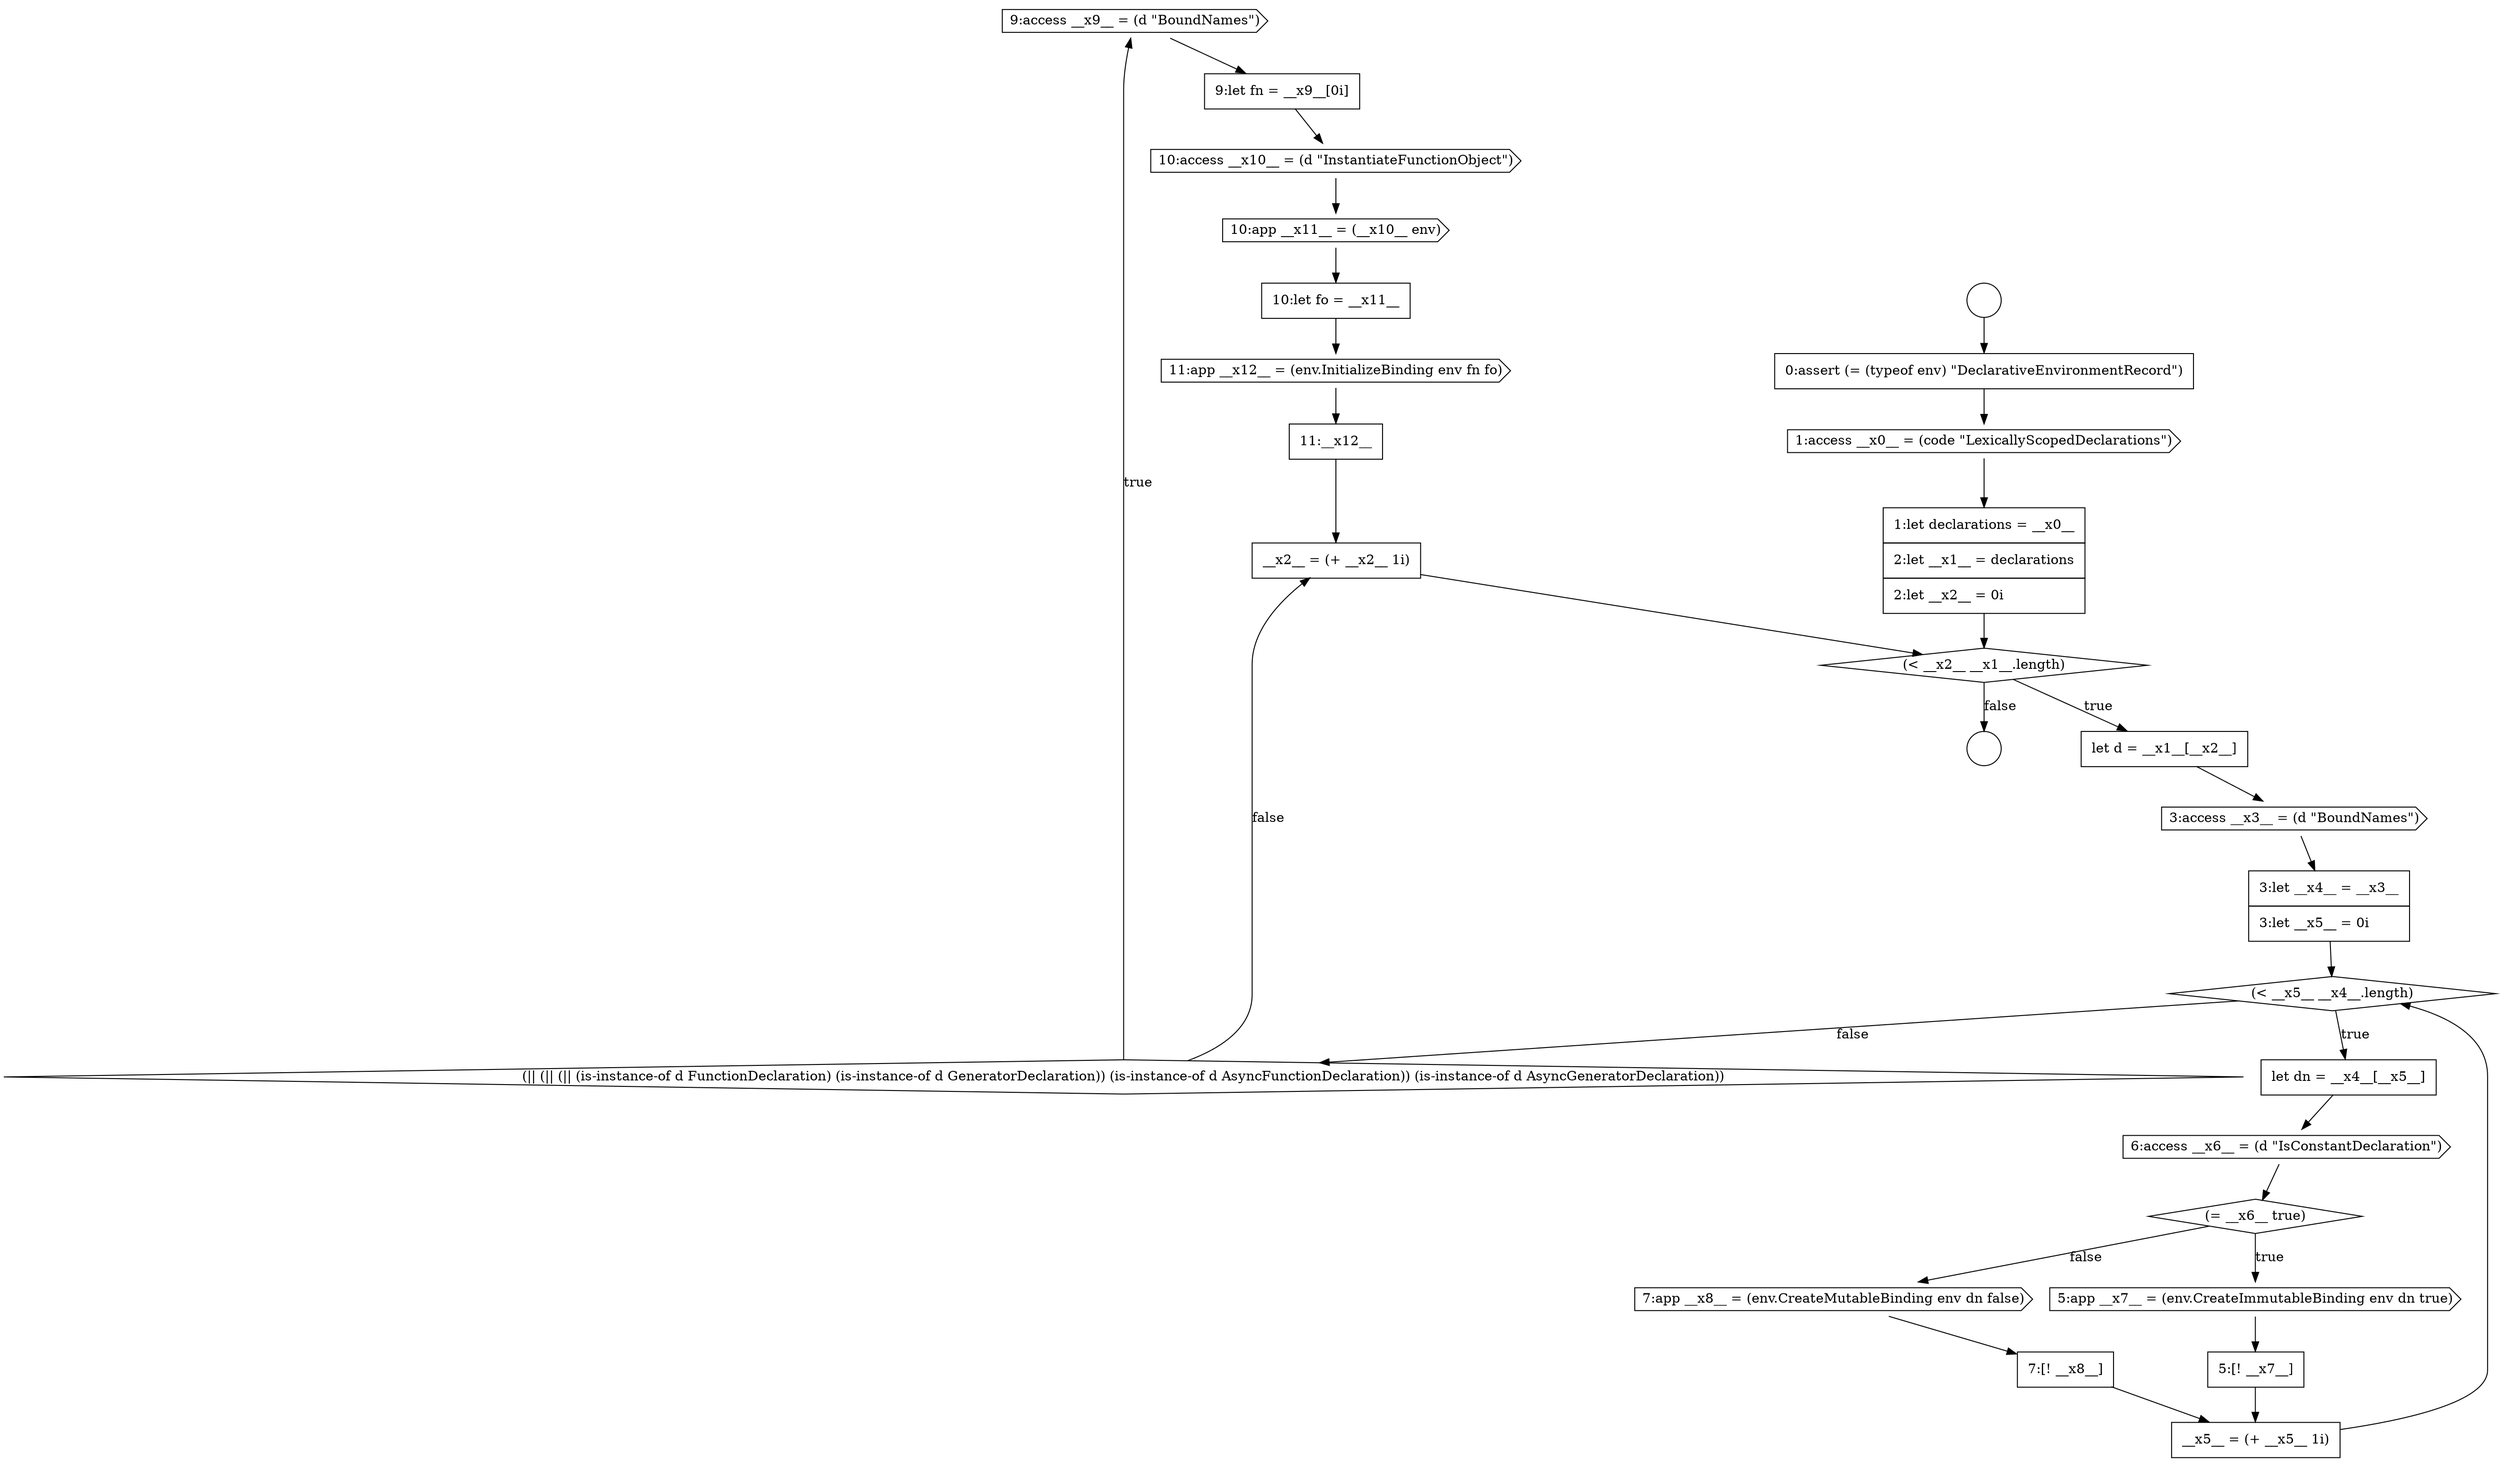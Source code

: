 digraph {
  node6523 [shape=cds, label=<<font color="black">9:access __x9__ = (d &quot;BoundNames&quot;)</font>> color="black" fillcolor="white" style=filled]
  node6529 [shape=none, margin=0, label=<<font color="black">
    <table border="0" cellborder="1" cellspacing="0" cellpadding="10">
      <tr><td align="left">11:__x12__</td></tr>
    </table>
  </font>> color="black" fillcolor="white" style=filled]
  node6518 [shape=none, margin=0, label=<<font color="black">
    <table border="0" cellborder="1" cellspacing="0" cellpadding="10">
      <tr><td align="left">5:[! __x7__]</td></tr>
    </table>
  </font>> color="black" fillcolor="white" style=filled]
  node6514 [shape=none, margin=0, label=<<font color="black">
    <table border="0" cellborder="1" cellspacing="0" cellpadding="10">
      <tr><td align="left">let dn = __x4__[__x5__]</td></tr>
    </table>
  </font>> color="black" fillcolor="white" style=filled]
  node6510 [shape=none, margin=0, label=<<font color="black">
    <table border="0" cellborder="1" cellspacing="0" cellpadding="10">
      <tr><td align="left">let d = __x1__[__x2__]</td></tr>
    </table>
  </font>> color="black" fillcolor="white" style=filled]
  node6525 [shape=cds, label=<<font color="black">10:access __x10__ = (d &quot;InstantiateFunctionObject&quot;)</font>> color="black" fillcolor="white" style=filled]
  node6504 [shape=circle label=" " color="black" fillcolor="white" style=filled]
  node6517 [shape=cds, label=<<font color="black">5:app __x7__ = (env.CreateImmutableBinding env dn true)</font>> color="black" fillcolor="white" style=filled]
  node6520 [shape=none, margin=0, label=<<font color="black">
    <table border="0" cellborder="1" cellspacing="0" cellpadding="10">
      <tr><td align="left">7:[! __x8__]</td></tr>
    </table>
  </font>> color="black" fillcolor="white" style=filled]
  node6530 [shape=none, margin=0, label=<<font color="black">
    <table border="0" cellborder="1" cellspacing="0" cellpadding="10">
      <tr><td align="left">__x2__ = (+ __x2__ 1i)</td></tr>
    </table>
  </font>> color="black" fillcolor="white" style=filled]
  node6512 [shape=none, margin=0, label=<<font color="black">
    <table border="0" cellborder="1" cellspacing="0" cellpadding="10">
      <tr><td align="left">3:let __x4__ = __x3__</td></tr>
      <tr><td align="left">3:let __x5__ = 0i</td></tr>
    </table>
  </font>> color="black" fillcolor="white" style=filled]
  node6527 [shape=none, margin=0, label=<<font color="black">
    <table border="0" cellborder="1" cellspacing="0" cellpadding="10">
      <tr><td align="left">10:let fo = __x11__</td></tr>
    </table>
  </font>> color="black" fillcolor="white" style=filled]
  node6522 [shape=diamond, label=<<font color="black">(|| (|| (|| (is-instance-of d FunctionDeclaration) (is-instance-of d GeneratorDeclaration)) (is-instance-of d AsyncFunctionDeclaration)) (is-instance-of d AsyncGeneratorDeclaration))</font>> color="black" fillcolor="white" style=filled]
  node6505 [shape=circle label=" " color="black" fillcolor="white" style=filled]
  node6515 [shape=cds, label=<<font color="black">6:access __x6__ = (d &quot;IsConstantDeclaration&quot;)</font>> color="black" fillcolor="white" style=filled]
  node6506 [shape=none, margin=0, label=<<font color="black">
    <table border="0" cellborder="1" cellspacing="0" cellpadding="10">
      <tr><td align="left">0:assert (= (typeof env) &quot;DeclarativeEnvironmentRecord&quot;)</td></tr>
    </table>
  </font>> color="black" fillcolor="white" style=filled]
  node6519 [shape=cds, label=<<font color="black">7:app __x8__ = (env.CreateMutableBinding env dn false)</font>> color="black" fillcolor="white" style=filled]
  node6528 [shape=cds, label=<<font color="black">11:app __x12__ = (env.InitializeBinding env fn fo)</font>> color="black" fillcolor="white" style=filled]
  node6509 [shape=diamond, label=<<font color="black">(&lt; __x2__ __x1__.length)</font>> color="black" fillcolor="white" style=filled]
  node6524 [shape=none, margin=0, label=<<font color="black">
    <table border="0" cellborder="1" cellspacing="0" cellpadding="10">
      <tr><td align="left">9:let fn = __x9__[0i]</td></tr>
    </table>
  </font>> color="black" fillcolor="white" style=filled]
  node6507 [shape=cds, label=<<font color="black">1:access __x0__ = (code &quot;LexicallyScopedDeclarations&quot;)</font>> color="black" fillcolor="white" style=filled]
  node6513 [shape=diamond, label=<<font color="black">(&lt; __x5__ __x4__.length)</font>> color="black" fillcolor="white" style=filled]
  node6508 [shape=none, margin=0, label=<<font color="black">
    <table border="0" cellborder="1" cellspacing="0" cellpadding="10">
      <tr><td align="left">1:let declarations = __x0__</td></tr>
      <tr><td align="left">2:let __x1__ = declarations</td></tr>
      <tr><td align="left">2:let __x2__ = 0i</td></tr>
    </table>
  </font>> color="black" fillcolor="white" style=filled]
  node6526 [shape=cds, label=<<font color="black">10:app __x11__ = (__x10__ env)</font>> color="black" fillcolor="white" style=filled]
  node6511 [shape=cds, label=<<font color="black">3:access __x3__ = (d &quot;BoundNames&quot;)</font>> color="black" fillcolor="white" style=filled]
  node6516 [shape=diamond, label=<<font color="black">(= __x6__ true)</font>> color="black" fillcolor="white" style=filled]
  node6521 [shape=none, margin=0, label=<<font color="black">
    <table border="0" cellborder="1" cellspacing="0" cellpadding="10">
      <tr><td align="left">__x5__ = (+ __x5__ 1i)</td></tr>
    </table>
  </font>> color="black" fillcolor="white" style=filled]
  node6528 -> node6529 [ color="black"]
  node6529 -> node6530 [ color="black"]
  node6523 -> node6524 [ color="black"]
  node6520 -> node6521 [ color="black"]
  node6524 -> node6525 [ color="black"]
  node6507 -> node6508 [ color="black"]
  node6530 -> node6509 [ color="black"]
  node6517 -> node6518 [ color="black"]
  node6518 -> node6521 [ color="black"]
  node6522 -> node6523 [label=<<font color="black">true</font>> color="black"]
  node6522 -> node6530 [label=<<font color="black">false</font>> color="black"]
  node6514 -> node6515 [ color="black"]
  node6513 -> node6514 [label=<<font color="black">true</font>> color="black"]
  node6513 -> node6522 [label=<<font color="black">false</font>> color="black"]
  node6512 -> node6513 [ color="black"]
  node6526 -> node6527 [ color="black"]
  node6504 -> node6506 [ color="black"]
  node6525 -> node6526 [ color="black"]
  node6510 -> node6511 [ color="black"]
  node6527 -> node6528 [ color="black"]
  node6511 -> node6512 [ color="black"]
  node6521 -> node6513 [ color="black"]
  node6519 -> node6520 [ color="black"]
  node6509 -> node6510 [label=<<font color="black">true</font>> color="black"]
  node6509 -> node6505 [label=<<font color="black">false</font>> color="black"]
  node6516 -> node6517 [label=<<font color="black">true</font>> color="black"]
  node6516 -> node6519 [label=<<font color="black">false</font>> color="black"]
  node6506 -> node6507 [ color="black"]
  node6508 -> node6509 [ color="black"]
  node6515 -> node6516 [ color="black"]
}
